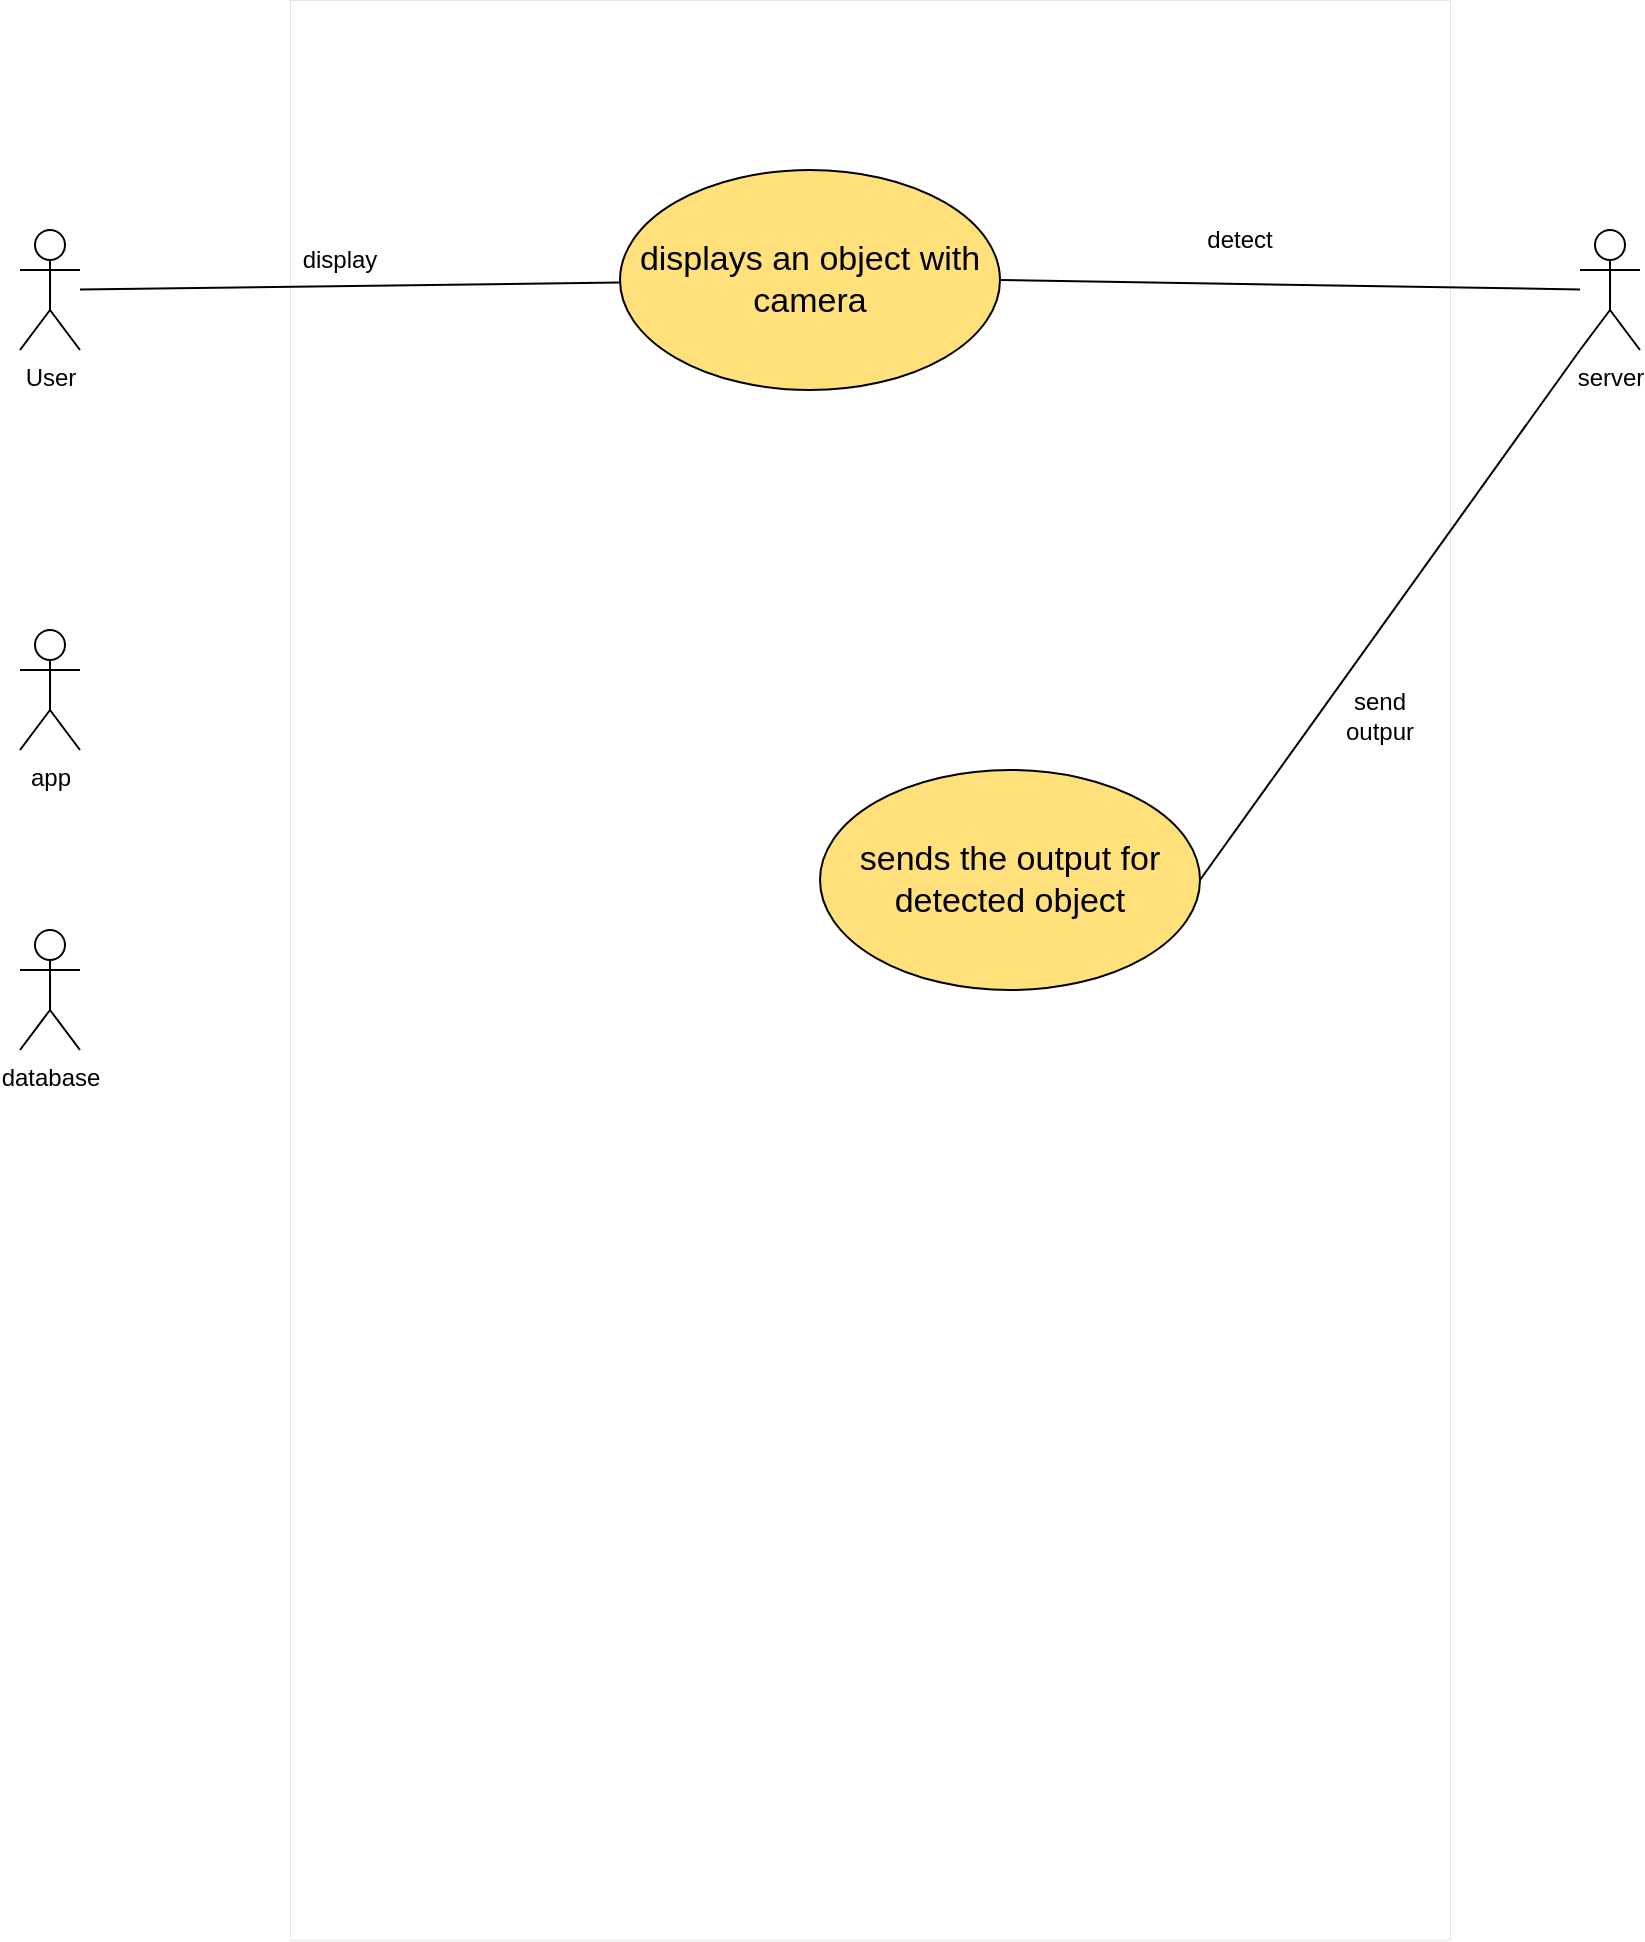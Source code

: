 <mxfile version="22.1.18" type="github">
  <diagram name="Sayfa -1" id="fadJvbO6i5rrJAiDDdf0">
    <mxGraphModel dx="1500" dy="861" grid="1" gridSize="10" guides="1" tooltips="1" connect="1" arrows="1" fold="1" page="1" pageScale="1" pageWidth="1169" pageHeight="827" math="0" shadow="0">
      <root>
        <mxCell id="0" />
        <mxCell id="1" parent="0" />
        <mxCell id="ib1GWJ1PQ4VO_XVAFMHp-1" value="User&lt;br&gt;" style="shape=umlActor;verticalLabelPosition=bottom;verticalAlign=top;html=1;outlineConnect=0;" vertex="1" parent="1">
          <mxGeometry x="210" y="170" width="30" height="60" as="geometry" />
        </mxCell>
        <mxCell id="ib1GWJ1PQ4VO_XVAFMHp-2" value="" style="rounded=0;whiteSpace=wrap;html=1;rotation=90;strokeWidth=0;" vertex="1" parent="1">
          <mxGeometry x="150" y="250" width="970" height="580" as="geometry" />
        </mxCell>
        <mxCell id="ib1GWJ1PQ4VO_XVAFMHp-5" value="server&lt;br&gt;" style="shape=umlActor;verticalLabelPosition=bottom;verticalAlign=top;html=1;outlineConnect=0;" vertex="1" parent="1">
          <mxGeometry x="990" y="170" width="30" height="60" as="geometry" />
        </mxCell>
        <mxCell id="ib1GWJ1PQ4VO_XVAFMHp-6" value="database" style="shape=umlActor;verticalLabelPosition=bottom;verticalAlign=top;html=1;outlineConnect=0;" vertex="1" parent="1">
          <mxGeometry x="210" y="520" width="30" height="60" as="geometry" />
        </mxCell>
        <mxCell id="ib1GWJ1PQ4VO_XVAFMHp-9" value="&lt;font style=&quot;font-size: 17px;&quot;&gt;displays an object with camera&lt;/font&gt;" style="ellipse;whiteSpace=wrap;html=1;fillColor=#FFE07A;" vertex="1" parent="1">
          <mxGeometry x="510" y="140" width="190" height="110" as="geometry" />
        </mxCell>
        <mxCell id="ib1GWJ1PQ4VO_XVAFMHp-10" value="" style="endArrow=none;html=1;rounded=0;" edge="1" parent="1" source="ib1GWJ1PQ4VO_XVAFMHp-1" target="ib1GWJ1PQ4VO_XVAFMHp-9">
          <mxGeometry width="50" height="50" relative="1" as="geometry">
            <mxPoint x="500" y="650" as="sourcePoint" />
            <mxPoint x="550" y="600" as="targetPoint" />
          </mxGeometry>
        </mxCell>
        <mxCell id="ib1GWJ1PQ4VO_XVAFMHp-11" value="" style="endArrow=none;html=1;rounded=0;exitX=1;exitY=0.5;exitDx=0;exitDy=0;" edge="1" parent="1" source="ib1GWJ1PQ4VO_XVAFMHp-9" target="ib1GWJ1PQ4VO_XVAFMHp-5">
          <mxGeometry width="50" height="50" relative="1" as="geometry">
            <mxPoint x="500" y="440" as="sourcePoint" />
            <mxPoint x="550" y="390" as="targetPoint" />
          </mxGeometry>
        </mxCell>
        <mxCell id="ib1GWJ1PQ4VO_XVAFMHp-12" value="display" style="text;html=1;strokeColor=none;fillColor=none;align=center;verticalAlign=middle;whiteSpace=wrap;rounded=0;" vertex="1" parent="1">
          <mxGeometry x="340" y="170" width="60" height="30" as="geometry" />
        </mxCell>
        <mxCell id="ib1GWJ1PQ4VO_XVAFMHp-13" value="detect" style="text;html=1;strokeColor=none;fillColor=none;align=center;verticalAlign=middle;whiteSpace=wrap;rounded=0;" vertex="1" parent="1">
          <mxGeometry x="790" y="160" width="60" height="30" as="geometry" />
        </mxCell>
        <mxCell id="ib1GWJ1PQ4VO_XVAFMHp-15" value="&lt;font style=&quot;font-size: 17px;&quot;&gt;sends the output for detected object&lt;/font&gt;" style="ellipse;whiteSpace=wrap;html=1;fillColor=#FFE07A;" vertex="1" parent="1">
          <mxGeometry x="610" y="440" width="190" height="110" as="geometry" />
        </mxCell>
        <mxCell id="ib1GWJ1PQ4VO_XVAFMHp-16" value="" style="endArrow=none;html=1;rounded=0;entryX=0;entryY=1;entryDx=0;entryDy=0;entryPerimeter=0;exitX=1;exitY=0.5;exitDx=0;exitDy=0;" edge="1" parent="1" source="ib1GWJ1PQ4VO_XVAFMHp-15" target="ib1GWJ1PQ4VO_XVAFMHp-5">
          <mxGeometry width="50" height="50" relative="1" as="geometry">
            <mxPoint x="500" y="440" as="sourcePoint" />
            <mxPoint x="550" y="390" as="targetPoint" />
          </mxGeometry>
        </mxCell>
        <mxCell id="ib1GWJ1PQ4VO_XVAFMHp-17" value="send outpur" style="text;html=1;strokeColor=none;fillColor=none;align=center;verticalAlign=middle;whiteSpace=wrap;rounded=0;" vertex="1" parent="1">
          <mxGeometry x="860" y="398" width="60" height="30" as="geometry" />
        </mxCell>
        <mxCell id="ib1GWJ1PQ4VO_XVAFMHp-19" value="app" style="shape=umlActor;verticalLabelPosition=bottom;verticalAlign=top;html=1;outlineConnect=0;" vertex="1" parent="1">
          <mxGeometry x="210" y="370" width="30" height="60" as="geometry" />
        </mxCell>
      </root>
    </mxGraphModel>
  </diagram>
</mxfile>
